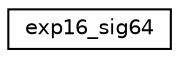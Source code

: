 digraph "Graphical Class Hierarchy"
{
  edge [fontname="Helvetica",fontsize="10",labelfontname="Helvetica",labelfontsize="10"];
  node [fontname="Helvetica",fontsize="10",shape=record];
  rankdir="LR";
  Node0 [label="exp16_sig64",height=0.2,width=0.4,color="black", fillcolor="white", style="filled",URL="$structexp16__sig64.html"];
}
